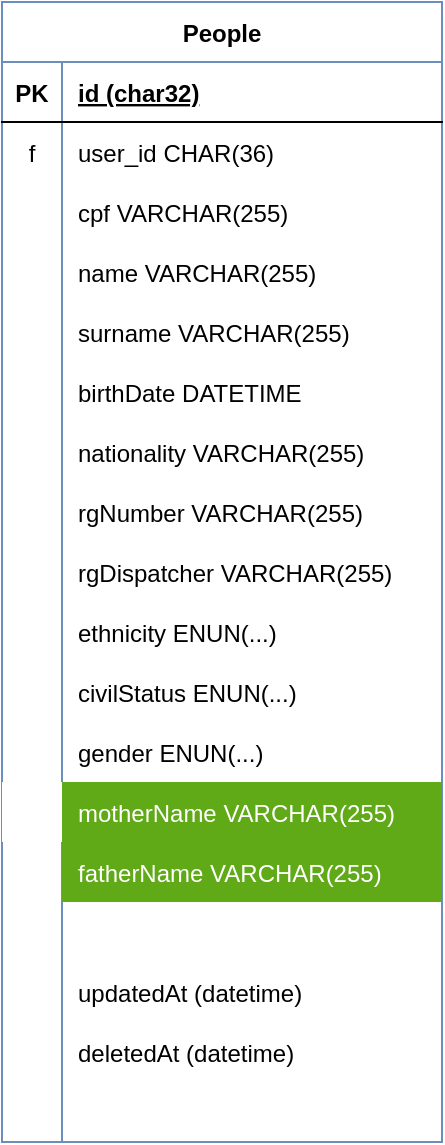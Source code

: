 <mxfile version="14.2.4" type="embed">
    <diagram id="L2zFwyqRx3bvxnhh8DpV" name="Page-1">
        <mxGraphModel dx="427" dy="781" grid="1" gridSize="10" guides="1" tooltips="1" connect="1" arrows="1" fold="1" page="1" pageScale="1" pageWidth="827" pageHeight="1169" background="none" math="0" shadow="0">
            <root>
                <mxCell id="0"/>
                <mxCell id="1" parent="0"/>
                <mxCell id="N2YWU0T3yL40sIDLOQy2-25" value="People" style="shape=table;startSize=30;container=1;collapsible=1;childLayout=tableLayout;fixedRows=1;rowLines=0;fontStyle=1;align=center;resizeLast=1;strokeColor=#6c8ebf;fillColor=none;" parent="1" vertex="1">
                    <mxGeometry x="300" y="70" width="220" height="570" as="geometry"/>
                </mxCell>
                <mxCell id="N2YWU0T3yL40sIDLOQy2-26" value="" style="shape=partialRectangle;collapsible=0;dropTarget=0;pointerEvents=0;fillColor=none;top=0;left=0;bottom=1;right=0;points=[[0,0.5],[1,0.5]];portConstraint=eastwest;" parent="N2YWU0T3yL40sIDLOQy2-25" vertex="1">
                    <mxGeometry y="30" width="220" height="30" as="geometry"/>
                </mxCell>
                <mxCell id="N2YWU0T3yL40sIDLOQy2-27" value="PK" style="shape=partialRectangle;connectable=0;fillColor=none;top=0;left=0;bottom=0;right=0;fontStyle=1;overflow=hidden;" parent="N2YWU0T3yL40sIDLOQy2-26" vertex="1">
                    <mxGeometry width="30" height="30" as="geometry"/>
                </mxCell>
                <mxCell id="N2YWU0T3yL40sIDLOQy2-28" value="id (char32)" style="shape=partialRectangle;connectable=0;fillColor=none;top=0;left=0;bottom=0;right=0;align=left;spacingLeft=6;fontStyle=5;overflow=hidden;" parent="N2YWU0T3yL40sIDLOQy2-26" vertex="1">
                    <mxGeometry x="30" width="190" height="30" as="geometry"/>
                </mxCell>
                <mxCell id="N2YWU0T3yL40sIDLOQy2-29" value="" style="shape=partialRectangle;collapsible=0;dropTarget=0;pointerEvents=0;top=0;left=0;bottom=0;right=0;points=[[0,0.5],[1,0.5]];portConstraint=eastwest;fillColor=none;" parent="N2YWU0T3yL40sIDLOQy2-25" vertex="1">
                    <mxGeometry y="60" width="220" height="30" as="geometry"/>
                </mxCell>
                <mxCell id="N2YWU0T3yL40sIDLOQy2-30" value="f" style="shape=partialRectangle;connectable=0;fillColor=none;top=0;left=0;bottom=0;right=0;editable=1;overflow=hidden;" parent="N2YWU0T3yL40sIDLOQy2-29" vertex="1">
                    <mxGeometry width="30" height="30" as="geometry"/>
                </mxCell>
                <mxCell id="N2YWU0T3yL40sIDLOQy2-31" value="user_id CHAR(36)" style="shape=partialRectangle;connectable=0;fillColor=none;top=0;left=0;bottom=0;right=0;align=left;spacingLeft=6;overflow=hidden;" parent="N2YWU0T3yL40sIDLOQy2-29" vertex="1">
                    <mxGeometry x="30" width="190" height="30" as="geometry"/>
                </mxCell>
                <mxCell id="N2YWU0T3yL40sIDLOQy2-32" value="" style="shape=partialRectangle;collapsible=0;dropTarget=0;pointerEvents=0;fillColor=none;top=0;left=0;bottom=0;right=0;points=[[0,0.5],[1,0.5]];portConstraint=eastwest;" parent="N2YWU0T3yL40sIDLOQy2-25" vertex="1">
                    <mxGeometry y="90" width="220" height="30" as="geometry"/>
                </mxCell>
                <mxCell id="N2YWU0T3yL40sIDLOQy2-33" value="" style="shape=partialRectangle;connectable=0;fillColor=none;top=0;left=0;bottom=0;right=0;editable=1;overflow=hidden;" parent="N2YWU0T3yL40sIDLOQy2-32" vertex="1">
                    <mxGeometry width="30" height="30" as="geometry"/>
                </mxCell>
                <mxCell id="N2YWU0T3yL40sIDLOQy2-34" value="cpf VARCHAR(255)" style="shape=partialRectangle;connectable=0;fillColor=none;top=0;left=0;bottom=0;right=0;align=left;spacingLeft=6;overflow=hidden;" parent="N2YWU0T3yL40sIDLOQy2-32" vertex="1">
                    <mxGeometry x="30" width="190" height="30" as="geometry"/>
                </mxCell>
                <mxCell id="5" value="" style="shape=partialRectangle;collapsible=0;dropTarget=0;pointerEvents=0;fillColor=none;top=0;left=0;bottom=0;right=0;points=[[0,0.5],[1,0.5]];portConstraint=eastwest;" parent="N2YWU0T3yL40sIDLOQy2-25" vertex="1">
                    <mxGeometry y="120" width="220" height="30" as="geometry"/>
                </mxCell>
                <mxCell id="6" value="" style="shape=partialRectangle;connectable=0;fillColor=none;top=0;left=0;bottom=0;right=0;editable=1;overflow=hidden;" parent="5" vertex="1">
                    <mxGeometry width="30" height="30" as="geometry"/>
                </mxCell>
                <mxCell id="7" value="name VARCHAR(255)" style="shape=partialRectangle;connectable=0;fillColor=none;top=0;left=0;bottom=0;right=0;align=left;spacingLeft=6;overflow=hidden;" parent="5" vertex="1">
                    <mxGeometry x="30" width="190" height="30" as="geometry"/>
                </mxCell>
                <mxCell id="14" style="shape=partialRectangle;collapsible=0;dropTarget=0;pointerEvents=0;fillColor=none;top=0;left=0;bottom=0;right=0;points=[[0,0.5],[1,0.5]];portConstraint=eastwest;" parent="N2YWU0T3yL40sIDLOQy2-25" vertex="1">
                    <mxGeometry y="150" width="220" height="30" as="geometry"/>
                </mxCell>
                <mxCell id="15" style="shape=partialRectangle;connectable=0;fillColor=none;top=0;left=0;bottom=0;right=0;editable=1;overflow=hidden;" parent="14" vertex="1">
                    <mxGeometry width="30" height="30" as="geometry"/>
                </mxCell>
                <mxCell id="16" value="surname VARCHAR(255)" style="shape=partialRectangle;connectable=0;fillColor=none;top=0;left=0;bottom=0;right=0;align=left;spacingLeft=6;overflow=hidden;" parent="14" vertex="1">
                    <mxGeometry x="30" width="190" height="30" as="geometry"/>
                </mxCell>
                <mxCell id="17" style="shape=partialRectangle;collapsible=0;dropTarget=0;pointerEvents=0;fillColor=none;top=0;left=0;bottom=0;right=0;points=[[0,0.5],[1,0.5]];portConstraint=eastwest;" parent="N2YWU0T3yL40sIDLOQy2-25" vertex="1">
                    <mxGeometry y="180" width="220" height="30" as="geometry"/>
                </mxCell>
                <mxCell id="18" style="shape=partialRectangle;connectable=0;fillColor=none;top=0;left=0;bottom=0;right=0;editable=1;overflow=hidden;" parent="17" vertex="1">
                    <mxGeometry width="30" height="30" as="geometry"/>
                </mxCell>
                <mxCell id="19" value="birthDate DATETIME" style="shape=partialRectangle;connectable=0;fillColor=none;top=0;left=0;bottom=0;right=0;align=left;spacingLeft=6;overflow=hidden;" parent="17" vertex="1">
                    <mxGeometry x="30" width="190" height="30" as="geometry"/>
                </mxCell>
                <mxCell id="20" style="shape=partialRectangle;collapsible=0;dropTarget=0;pointerEvents=0;fillColor=none;top=0;left=0;bottom=0;right=0;points=[[0,0.5],[1,0.5]];portConstraint=eastwest;" parent="N2YWU0T3yL40sIDLOQy2-25" vertex="1">
                    <mxGeometry y="210" width="220" height="30" as="geometry"/>
                </mxCell>
                <mxCell id="21" style="shape=partialRectangle;connectable=0;fillColor=none;top=0;left=0;bottom=0;right=0;editable=1;overflow=hidden;" parent="20" vertex="1">
                    <mxGeometry width="30" height="30" as="geometry"/>
                </mxCell>
                <mxCell id="22" value="nationality VARCHAR(255)" style="shape=partialRectangle;connectable=0;fillColor=none;top=0;left=0;bottom=0;right=0;align=left;spacingLeft=6;overflow=hidden;" parent="20" vertex="1">
                    <mxGeometry x="30" width="190" height="30" as="geometry"/>
                </mxCell>
                <mxCell id="23" style="shape=partialRectangle;collapsible=0;dropTarget=0;pointerEvents=0;fillColor=none;top=0;left=0;bottom=0;right=0;points=[[0,0.5],[1,0.5]];portConstraint=eastwest;" parent="N2YWU0T3yL40sIDLOQy2-25" vertex="1">
                    <mxGeometry y="240" width="220" height="30" as="geometry"/>
                </mxCell>
                <mxCell id="24" style="shape=partialRectangle;connectable=0;fillColor=none;top=0;left=0;bottom=0;right=0;editable=1;overflow=hidden;" parent="23" vertex="1">
                    <mxGeometry width="30" height="30" as="geometry"/>
                </mxCell>
                <mxCell id="25" value="rgNumber VARCHAR(255)" style="shape=partialRectangle;connectable=0;fillColor=none;top=0;left=0;bottom=0;right=0;align=left;spacingLeft=6;overflow=hidden;" parent="23" vertex="1">
                    <mxGeometry x="30" width="190" height="30" as="geometry"/>
                </mxCell>
                <mxCell id="26" style="shape=partialRectangle;collapsible=0;dropTarget=0;pointerEvents=0;fillColor=none;top=0;left=0;bottom=0;right=0;points=[[0,0.5],[1,0.5]];portConstraint=eastwest;" parent="N2YWU0T3yL40sIDLOQy2-25" vertex="1">
                    <mxGeometry y="270" width="220" height="30" as="geometry"/>
                </mxCell>
                <mxCell id="27" style="shape=partialRectangle;connectable=0;fillColor=none;top=0;left=0;bottom=0;right=0;editable=1;overflow=hidden;" parent="26" vertex="1">
                    <mxGeometry width="30" height="30" as="geometry"/>
                </mxCell>
                <mxCell id="28" value="rgDispatcher VARCHAR(255)" style="shape=partialRectangle;connectable=0;fillColor=none;top=0;left=0;bottom=0;right=0;align=left;spacingLeft=6;overflow=hidden;" parent="26" vertex="1">
                    <mxGeometry x="30" width="190" height="30" as="geometry"/>
                </mxCell>
                <mxCell id="29" style="shape=partialRectangle;collapsible=0;dropTarget=0;pointerEvents=0;fillColor=none;top=0;left=0;bottom=0;right=0;points=[[0,0.5],[1,0.5]];portConstraint=eastwest;" parent="N2YWU0T3yL40sIDLOQy2-25" vertex="1">
                    <mxGeometry y="300" width="220" height="30" as="geometry"/>
                </mxCell>
                <mxCell id="30" style="shape=partialRectangle;connectable=0;fillColor=none;top=0;left=0;bottom=0;right=0;editable=1;overflow=hidden;" parent="29" vertex="1">
                    <mxGeometry width="30" height="30" as="geometry"/>
                </mxCell>
                <mxCell id="31" value="ethnicity ENUN(...)" style="shape=partialRectangle;connectable=0;fillColor=none;top=0;left=0;bottom=0;right=0;align=left;spacingLeft=6;overflow=hidden;" parent="29" vertex="1">
                    <mxGeometry x="30" width="190" height="30" as="geometry"/>
                </mxCell>
                <mxCell id="32" style="shape=partialRectangle;collapsible=0;dropTarget=0;pointerEvents=0;fillColor=none;top=0;left=0;bottom=0;right=0;points=[[0,0.5],[1,0.5]];portConstraint=eastwest;" parent="N2YWU0T3yL40sIDLOQy2-25" vertex="1">
                    <mxGeometry y="330" width="220" height="30" as="geometry"/>
                </mxCell>
                <mxCell id="33" style="shape=partialRectangle;connectable=0;fillColor=none;top=0;left=0;bottom=0;right=0;editable=1;overflow=hidden;" parent="32" vertex="1">
                    <mxGeometry width="30" height="30" as="geometry"/>
                </mxCell>
                <mxCell id="34" value="civilStatus ENUN(...)" style="shape=partialRectangle;connectable=0;fillColor=none;top=0;left=0;bottom=0;right=0;align=left;spacingLeft=6;overflow=hidden;" parent="32" vertex="1">
                    <mxGeometry x="30" width="190" height="30" as="geometry"/>
                </mxCell>
                <mxCell id="38" style="shape=partialRectangle;collapsible=0;dropTarget=0;pointerEvents=0;fillColor=none;top=0;left=0;bottom=0;right=0;points=[[0,0.5],[1,0.5]];portConstraint=eastwest;" parent="N2YWU0T3yL40sIDLOQy2-25" vertex="1">
                    <mxGeometry y="360" width="220" height="30" as="geometry"/>
                </mxCell>
                <mxCell id="39" style="shape=partialRectangle;connectable=0;fillColor=none;top=0;left=0;bottom=0;right=0;editable=1;overflow=hidden;" parent="38" vertex="1">
                    <mxGeometry width="30" height="30" as="geometry"/>
                </mxCell>
                <mxCell id="40" value="gender ENUN(...)" style="shape=partialRectangle;connectable=0;fillColor=none;top=0;left=0;bottom=0;right=0;align=left;spacingLeft=6;overflow=hidden;" parent="38" vertex="1">
                    <mxGeometry x="30" width="190" height="30" as="geometry"/>
                </mxCell>
                <mxCell id="41" style="shape=partialRectangle;collapsible=0;dropTarget=0;pointerEvents=0;top=0;left=0;bottom=0;right=0;points=[[0,0.5],[1,0.5]];portConstraint=eastwest;" parent="N2YWU0T3yL40sIDLOQy2-25" vertex="1">
                    <mxGeometry y="390" width="220" height="30" as="geometry"/>
                </mxCell>
                <mxCell id="42" style="shape=partialRectangle;connectable=0;fillColor=none;top=0;left=0;bottom=0;right=0;editable=1;overflow=hidden;" parent="41" vertex="1">
                    <mxGeometry width="30" height="30" as="geometry"/>
                </mxCell>
                <mxCell id="43" value="motherName VARCHAR(255)" style="shape=partialRectangle;connectable=0;fillColor=#60a917;top=0;left=0;bottom=0;right=0;align=left;spacingLeft=6;overflow=hidden;strokeColor=#2D7600;fontColor=#ffffff;" parent="41" vertex="1">
                    <mxGeometry x="30" width="190" height="30" as="geometry"/>
                </mxCell>
                <mxCell id="44" style="shape=partialRectangle;collapsible=0;dropTarget=0;pointerEvents=0;fillColor=none;top=0;left=0;bottom=0;right=0;points=[[0,0.5],[1,0.5]];portConstraint=eastwest;" parent="N2YWU0T3yL40sIDLOQy2-25" vertex="1">
                    <mxGeometry y="420" width="220" height="30" as="geometry"/>
                </mxCell>
                <mxCell id="45" style="shape=partialRectangle;connectable=0;fillColor=none;top=0;left=0;bottom=0;right=0;editable=1;overflow=hidden;" parent="44" vertex="1">
                    <mxGeometry width="30" height="30" as="geometry"/>
                </mxCell>
                <mxCell id="46" value="fatherName VARCHAR(255)" style="shape=partialRectangle;connectable=0;fillColor=#60a917;top=0;left=0;bottom=0;right=0;align=left;spacingLeft=6;overflow=hidden;strokeColor=#2D7600;fontColor=#ffffff;" parent="44" vertex="1">
                    <mxGeometry x="30" width="190" height="30" as="geometry"/>
                </mxCell>
                <mxCell id="vElu4ASvFblQ5TX130j5-1" style="shape=partialRectangle;collapsible=0;dropTarget=0;pointerEvents=0;fillColor=none;top=0;left=0;bottom=0;right=0;points=[[0,0.5],[1,0.5]];portConstraint=eastwest;" parent="N2YWU0T3yL40sIDLOQy2-25" vertex="1">
                    <mxGeometry y="450" width="220" height="30" as="geometry"/>
                </mxCell>
                <mxCell id="vElu4ASvFblQ5TX130j5-2" style="shape=partialRectangle;connectable=0;fillColor=none;top=0;left=0;bottom=0;right=0;editable=1;overflow=hidden;" parent="vElu4ASvFblQ5TX130j5-1" vertex="1">
                    <mxGeometry width="30" height="30" as="geometry"/>
                </mxCell>
                <mxCell id="vElu4ASvFblQ5TX130j5-3" value="createdAt (datetime)" style="shape=partialRectangle;connectable=0;top=0;left=0;bottom=0;right=0;align=left;spacingLeft=6;overflow=hidden;strokeColor=#3700CC;fontColor=#ffffff;fillColor=none;" parent="vElu4ASvFblQ5TX130j5-1" vertex="1">
                    <mxGeometry x="30" width="190" height="30" as="geometry"/>
                </mxCell>
                <mxCell id="vElu4ASvFblQ5TX130j5-4" style="shape=partialRectangle;collapsible=0;dropTarget=0;pointerEvents=0;fillColor=none;top=0;left=0;bottom=0;right=0;points=[[0,0.5],[1,0.5]];portConstraint=eastwest;" parent="N2YWU0T3yL40sIDLOQy2-25" vertex="1">
                    <mxGeometry y="480" width="220" height="30" as="geometry"/>
                </mxCell>
                <mxCell id="vElu4ASvFblQ5TX130j5-5" style="shape=partialRectangle;connectable=0;fillColor=none;top=0;left=0;bottom=0;right=0;editable=1;overflow=hidden;" parent="vElu4ASvFblQ5TX130j5-4" vertex="1">
                    <mxGeometry width="30" height="30" as="geometry"/>
                </mxCell>
                <mxCell id="vElu4ASvFblQ5TX130j5-6" value="updatedAt (datetime)" style="shape=partialRectangle;connectable=0;fillColor=none;top=0;left=0;bottom=0;right=0;align=left;spacingLeft=6;overflow=hidden;" parent="vElu4ASvFblQ5TX130j5-4" vertex="1">
                    <mxGeometry x="30" width="190" height="30" as="geometry"/>
                </mxCell>
                <mxCell id="vElu4ASvFblQ5TX130j5-7" style="shape=partialRectangle;collapsible=0;dropTarget=0;pointerEvents=0;fillColor=none;top=0;left=0;bottom=0;right=0;points=[[0,0.5],[1,0.5]];portConstraint=eastwest;" parent="N2YWU0T3yL40sIDLOQy2-25" vertex="1">
                    <mxGeometry y="510" width="220" height="30" as="geometry"/>
                </mxCell>
                <mxCell id="vElu4ASvFblQ5TX130j5-8" style="shape=partialRectangle;connectable=0;fillColor=none;top=0;left=0;bottom=0;right=0;editable=1;overflow=hidden;" parent="vElu4ASvFblQ5TX130j5-7" vertex="1">
                    <mxGeometry width="30" height="30" as="geometry"/>
                </mxCell>
                <mxCell id="vElu4ASvFblQ5TX130j5-9" value="deletedAt (datetime)" style="shape=partialRectangle;connectable=0;fillColor=none;top=0;left=0;bottom=0;right=0;align=left;spacingLeft=6;overflow=hidden;" parent="vElu4ASvFblQ5TX130j5-7" vertex="1">
                    <mxGeometry x="30" width="190" height="30" as="geometry"/>
                </mxCell>
                <mxCell id="35" style="shape=partialRectangle;collapsible=0;dropTarget=0;pointerEvents=0;fillColor=none;top=0;left=0;bottom=0;right=0;points=[[0,0.5],[1,0.5]];portConstraint=eastwest;" parent="N2YWU0T3yL40sIDLOQy2-25" vertex="1">
                    <mxGeometry y="540" width="220" height="30" as="geometry"/>
                </mxCell>
                <mxCell id="36" style="shape=partialRectangle;connectable=0;fillColor=none;top=0;left=0;bottom=0;right=0;editable=1;overflow=hidden;" parent="35" vertex="1">
                    <mxGeometry width="30" height="30" as="geometry"/>
                </mxCell>
                <mxCell id="37" style="shape=partialRectangle;connectable=0;fillColor=none;top=0;left=0;bottom=0;right=0;align=left;spacingLeft=6;overflow=hidden;" parent="35" vertex="1">
                    <mxGeometry x="30" width="190" height="30" as="geometry"/>
                </mxCell>
            </root>
        </mxGraphModel>
    </diagram>
</mxfile>